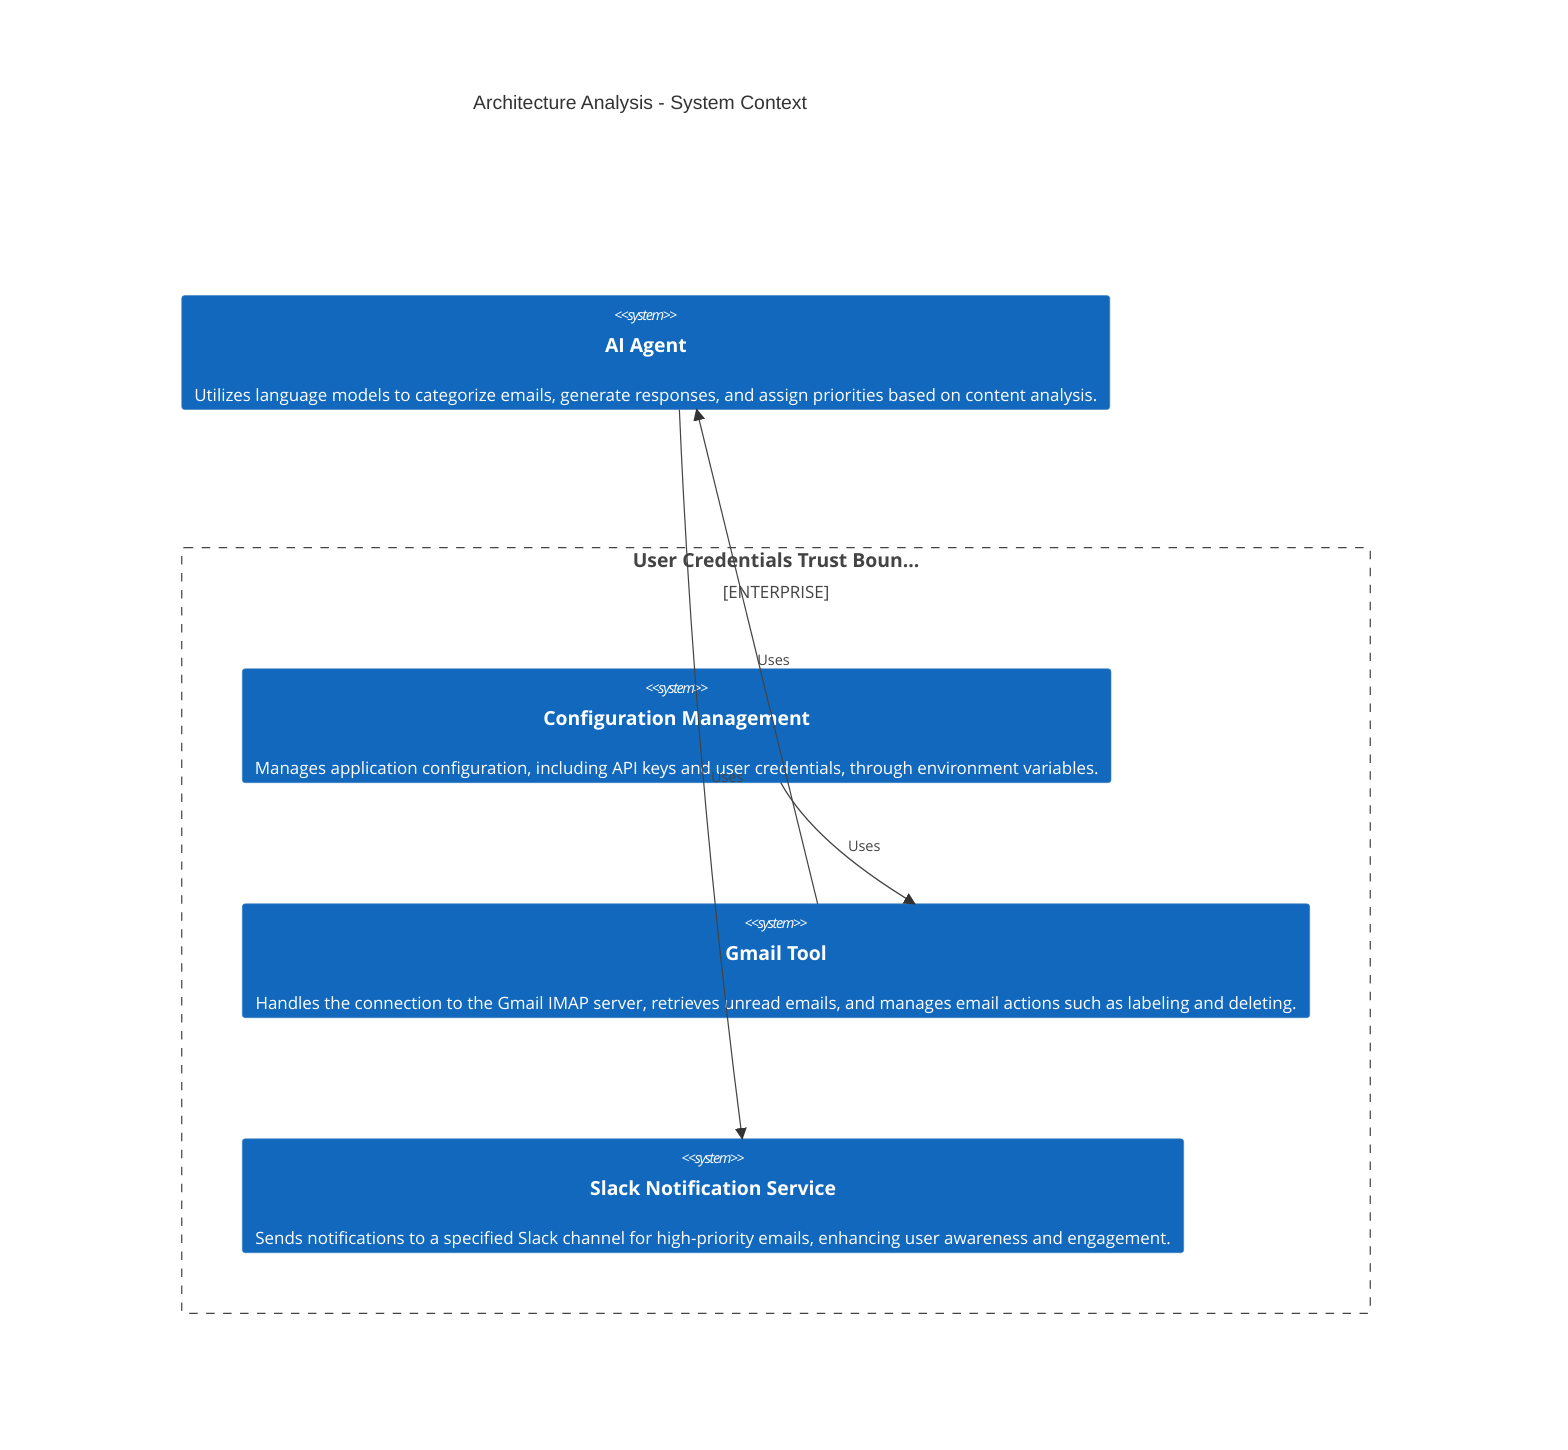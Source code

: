 C4Context
    title Architecture Analysis - System Context
    Enterprise_Boundary(tb_User_Credentials_Trust_Boundary, "User Credentials Trust Boun...") {
        System(Configuration_Management, "Configuration Management", "Manages application configuration, including API keys and user credentials, through environment variables.")
        System(Gmail_Tool, "Gmail Tool", "Handles the connection to the Gmail IMAP server, retrieves unread emails, and manages email actions such as labeling and deleting.")
        System(Slack_Notification_Service, "Slack Notification Service", "Sends notifications to a specified Slack channel for high-priority emails, enhancing user awareness and engagement.")
    }
    System(AI_Agent, "AI Agent", "Utilizes language models to categorize emails, generate responses, and assign priorities based on content analysis.")

    Rel(Gmail_Tool, AI_Agent, "Uses")
    Rel(AI_Agent, Slack_Notification_Service, "Uses")
    Rel(Configuration_Management, Gmail_Tool, "Uses")